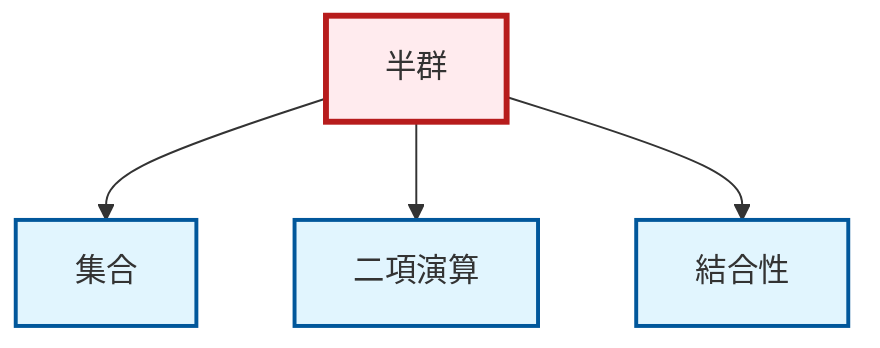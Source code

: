 graph TD
    classDef definition fill:#e1f5fe,stroke:#01579b,stroke-width:2px
    classDef theorem fill:#f3e5f5,stroke:#4a148c,stroke-width:2px
    classDef axiom fill:#fff3e0,stroke:#e65100,stroke-width:2px
    classDef example fill:#e8f5e9,stroke:#1b5e20,stroke-width:2px
    classDef current fill:#ffebee,stroke:#b71c1c,stroke-width:3px
    def-semigroup["半群"]:::definition
    def-associativity["結合性"]:::definition
    def-set["集合"]:::definition
    def-binary-operation["二項演算"]:::definition
    def-semigroup --> def-set
    def-semigroup --> def-binary-operation
    def-semigroup --> def-associativity
    class def-semigroup current